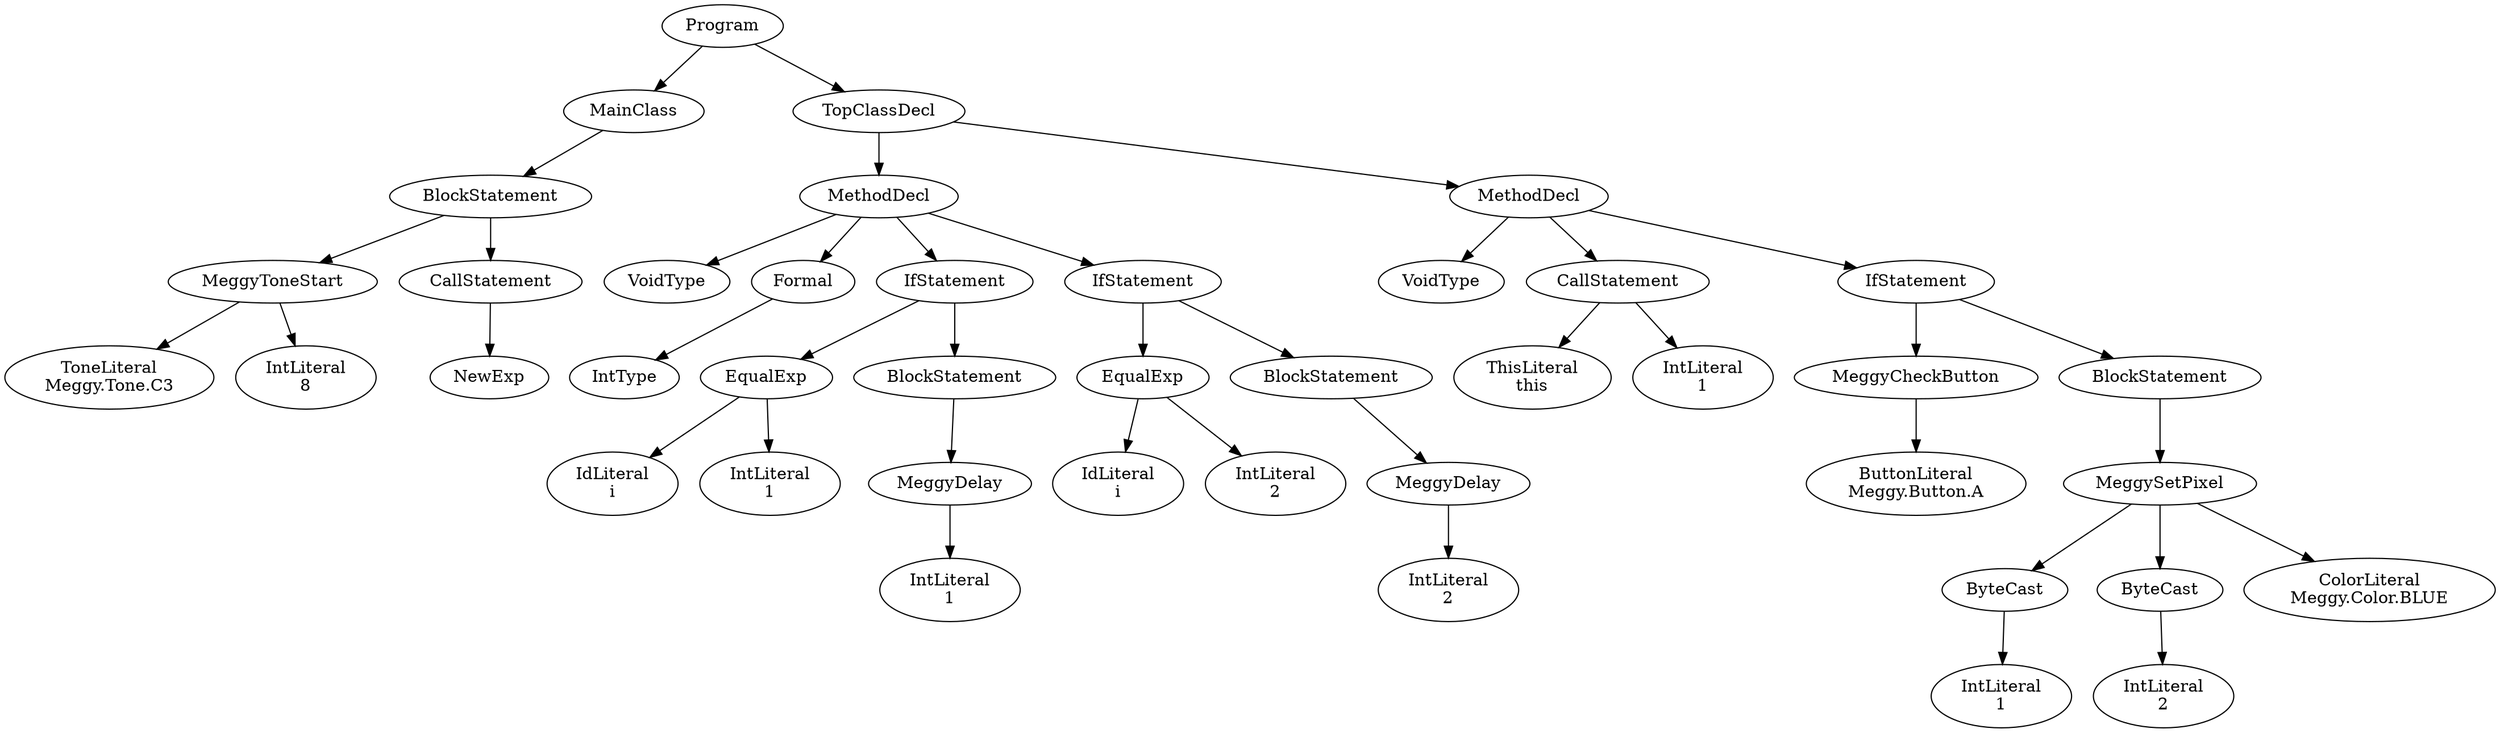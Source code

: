 digraph ASTGraph {
0 [ label="Program" ];
1 [ label="MainClass" ];
0 -> 1
2 [ label="BlockStatement" ];
1 -> 2
3 [ label="MeggyToneStart" ];
2 -> 3
4 [ label="ToneLiteral\nMeggy.Tone.C3" ];
3 -> 4
5 [ label="IntLiteral\n8" ];
3 -> 5
6 [ label="CallStatement" ];
2 -> 6
7 [ label="NewExp" ];
6 -> 7
8 [ label="TopClassDecl" ];
0 -> 8
9 [ label="MethodDecl" ];
8 -> 9
10 [ label="VoidType" ];
9 -> 10
11 [ label="Formal" ];
9 -> 11
12 [ label="IntType" ];
11 -> 12
13 [ label="IfStatement" ];
9 -> 13
14 [ label="EqualExp" ];
13 -> 14
15 [ label="IdLiteral\ni" ];
14 -> 15
16 [ label="IntLiteral\n1" ];
14 -> 16
17 [ label="BlockStatement" ];
13 -> 17
18 [ label="MeggyDelay" ];
17 -> 18
19 [ label="IntLiteral\n1" ];
18 -> 19
20 [ label="IfStatement" ];
9 -> 20
21 [ label="EqualExp" ];
20 -> 21
22 [ label="IdLiteral\ni" ];
21 -> 22
23 [ label="IntLiteral\n2" ];
21 -> 23
24 [ label="BlockStatement" ];
20 -> 24
25 [ label="MeggyDelay" ];
24 -> 25
26 [ label="IntLiteral\n2" ];
25 -> 26
27 [ label="MethodDecl" ];
8 -> 27
28 [ label="VoidType" ];
27 -> 28
29 [ label="CallStatement" ];
27 -> 29
30 [ label="ThisLiteral\nthis" ];
29 -> 30
31 [ label="IntLiteral\n1" ];
29 -> 31
32 [ label="IfStatement" ];
27 -> 32
33 [ label="MeggyCheckButton" ];
32 -> 33
34 [ label="ButtonLiteral\nMeggy.Button.A" ];
33 -> 34
35 [ label="BlockStatement" ];
32 -> 35
36 [ label="MeggySetPixel" ];
35 -> 36
37 [ label="ByteCast" ];
36 -> 37
38 [ label="IntLiteral\n1" ];
37 -> 38
39 [ label="ByteCast" ];
36 -> 39
40 [ label="IntLiteral\n2" ];
39 -> 40
41 [ label="ColorLiteral\nMeggy.Color.BLUE" ];
36 -> 41
}
